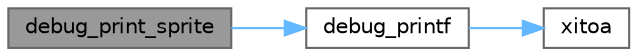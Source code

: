digraph "debug_print_sprite"
{
 // LATEX_PDF_SIZE
  bgcolor="transparent";
  edge [fontname=Helvetica,fontsize=10,labelfontname=Helvetica,labelfontsize=10];
  node [fontname=Helvetica,fontsize=10,shape=box,height=0.2,width=0.4];
  rankdir="LR";
  Node1 [id="Node000001",label="debug_print_sprite",height=0.2,width=0.4,color="gray40", fillcolor="grey60", style="filled", fontcolor="black",tooltip=" "];
  Node1 -> Node2 [id="edge1_Node000001_Node000002",color="steelblue1",style="solid",tooltip=" "];
  Node2 [id="Node000002",label="debug_printf",height=0.2,width=0.4,color="grey40", fillcolor="white", style="filled",URL="$debug_8c.html#a62c38c9caa26674373a77b2c8f53c68d",tooltip=" "];
  Node2 -> Node3 [id="edge2_Node000002_Node000003",color="steelblue1",style="solid",tooltip=" "];
  Node3 [id="Node000003",label="xitoa",height=0.2,width=0.4,color="grey40", fillcolor="white", style="filled",URL="$xitoa_8c.html#a07f48abaff3d03e301b7cba644a97639",tooltip="Converts an integer to another number base as a string."];
}
